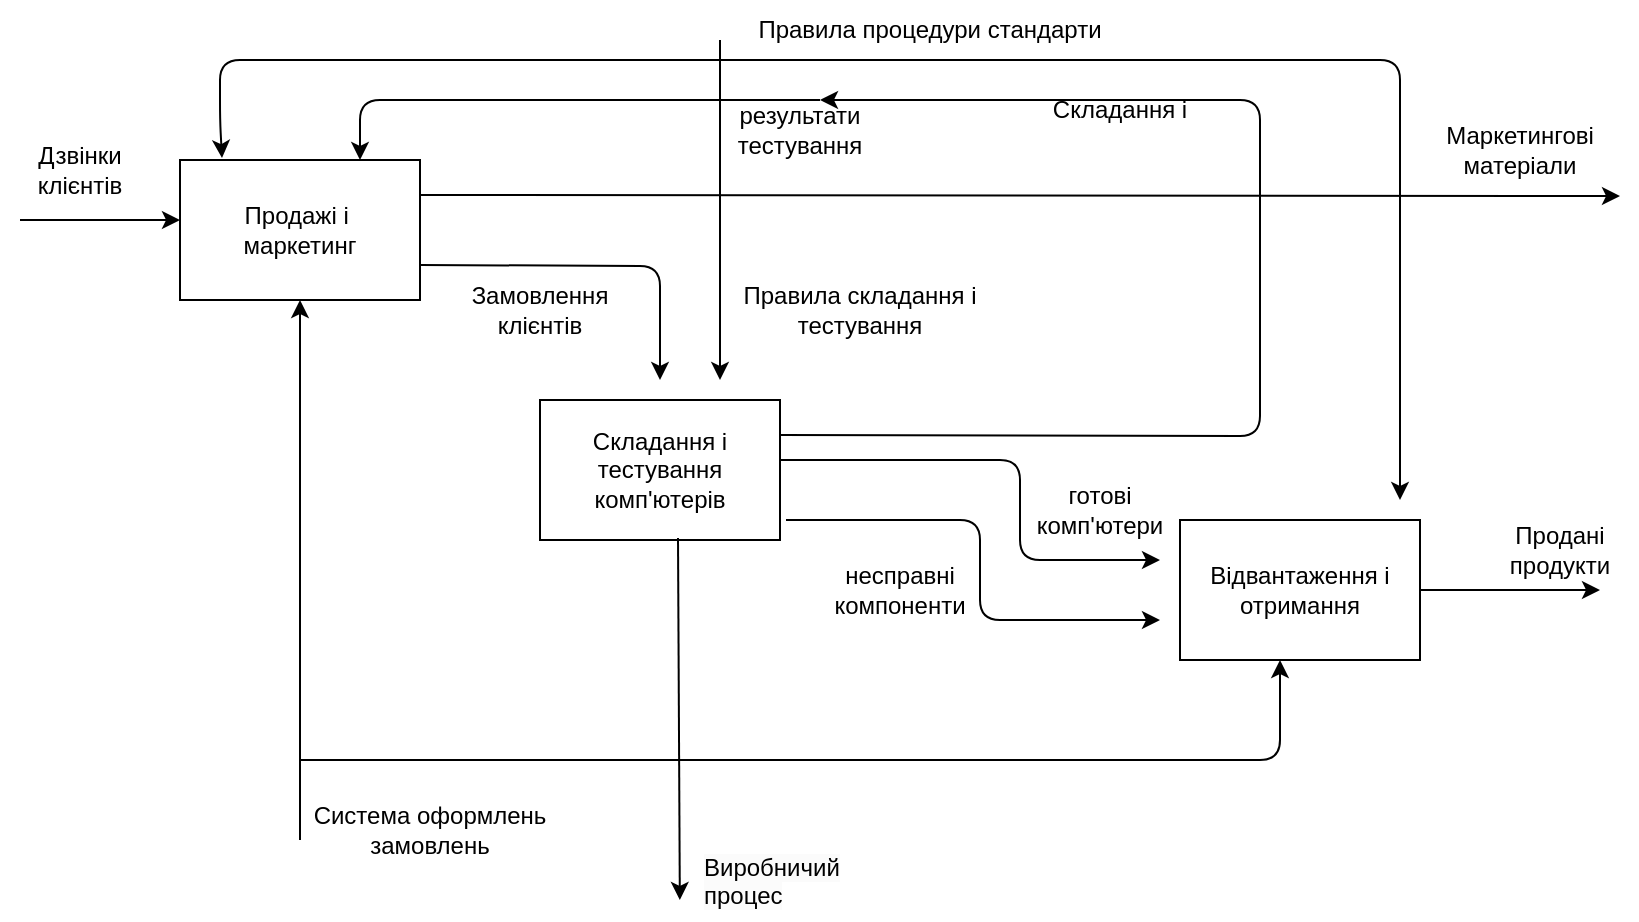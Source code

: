 <mxfile version="24.7.10">
  <diagram name="Page-1" id="c5jP8hc9qv9p4bJPvDs9">
    <mxGraphModel dx="982" dy="599" grid="1" gridSize="10" guides="1" tooltips="1" connect="1" arrows="1" fold="1" page="1" pageScale="1" pageWidth="827" pageHeight="1169" math="0" shadow="0">
      <root>
        <mxCell id="0" />
        <mxCell id="1" parent="0" />
        <mxCell id="sIQjRlm8cEmjDpu98lu_-1" value="Продажі і&amp;nbsp;&lt;div&gt;маркетинг&lt;/div&gt;" style="whiteSpace=wrap;html=1;align=center;labelBackgroundColor=none;" vertex="1" parent="1">
          <mxGeometry x="90" y="230" width="120" height="70" as="geometry" />
        </mxCell>
        <mxCell id="sIQjRlm8cEmjDpu98lu_-2" value="Складання і тестування&lt;div&gt;комп&#39;ютерів&lt;/div&gt;" style="whiteSpace=wrap;html=1;align=center;labelBackgroundColor=none;" vertex="1" parent="1">
          <mxGeometry x="270" y="350" width="120" height="70" as="geometry" />
        </mxCell>
        <mxCell id="sIQjRlm8cEmjDpu98lu_-3" value="Відвантаження і отримання" style="whiteSpace=wrap;html=1;align=center;labelBackgroundColor=none;" vertex="1" parent="1">
          <mxGeometry x="590" y="410" width="120" height="70" as="geometry" />
        </mxCell>
        <mxCell id="sIQjRlm8cEmjDpu98lu_-4" value="" style="endArrow=classic;html=1;rounded=1;" edge="1" parent="1">
          <mxGeometry width="50" height="50" relative="1" as="geometry">
            <mxPoint x="10" y="260" as="sourcePoint" />
            <mxPoint x="90" y="260" as="targetPoint" />
          </mxGeometry>
        </mxCell>
        <mxCell id="sIQjRlm8cEmjDpu98lu_-5" value="" style="endArrow=classic;html=1;rounded=1;entryX=0.5;entryY=1;entryDx=0;entryDy=0;" edge="1" parent="1" target="sIQjRlm8cEmjDpu98lu_-1">
          <mxGeometry width="50" height="50" relative="1" as="geometry">
            <mxPoint x="150" y="570" as="sourcePoint" />
            <mxPoint x="150" y="340" as="targetPoint" />
          </mxGeometry>
        </mxCell>
        <mxCell id="sIQjRlm8cEmjDpu98lu_-6" value="" style="endArrow=classic;html=1;rounded=1;" edge="1" parent="1">
          <mxGeometry width="50" height="50" relative="1" as="geometry">
            <mxPoint x="150" y="530" as="sourcePoint" />
            <mxPoint x="640" y="480" as="targetPoint" />
            <Array as="points">
              <mxPoint x="190" y="530" />
              <mxPoint x="270" y="530" />
              <mxPoint x="640" y="530" />
            </Array>
          </mxGeometry>
        </mxCell>
        <mxCell id="sIQjRlm8cEmjDpu98lu_-7" value="" style="endArrow=classic;html=1;rounded=1;exitX=1;exitY=0.5;exitDx=0;exitDy=0;" edge="1" parent="1" source="sIQjRlm8cEmjDpu98lu_-3">
          <mxGeometry width="50" height="50" relative="1" as="geometry">
            <mxPoint x="740" y="460" as="sourcePoint" />
            <mxPoint x="800" y="445" as="targetPoint" />
          </mxGeometry>
        </mxCell>
        <mxCell id="sIQjRlm8cEmjDpu98lu_-8" value="" style="endArrow=classic;html=1;rounded=1;exitX=1;exitY=0.75;exitDx=0;exitDy=0;" edge="1" parent="1" source="sIQjRlm8cEmjDpu98lu_-1">
          <mxGeometry width="50" height="50" relative="1" as="geometry">
            <mxPoint x="370" y="440" as="sourcePoint" />
            <mxPoint x="330" y="340" as="targetPoint" />
            <Array as="points">
              <mxPoint x="330" y="283" />
            </Array>
          </mxGeometry>
        </mxCell>
        <mxCell id="sIQjRlm8cEmjDpu98lu_-9" value="" style="endArrow=classic;html=1;rounded=1;exitX=1;exitY=0.25;exitDx=0;exitDy=0;" edge="1" parent="1" source="sIQjRlm8cEmjDpu98lu_-1">
          <mxGeometry width="50" height="50" relative="1" as="geometry">
            <mxPoint x="370" y="440" as="sourcePoint" />
            <mxPoint x="810" y="248" as="targetPoint" />
          </mxGeometry>
        </mxCell>
        <mxCell id="sIQjRlm8cEmjDpu98lu_-10" value="" style="endArrow=classic;html=1;rounded=1;" edge="1" parent="1">
          <mxGeometry width="50" height="50" relative="1" as="geometry">
            <mxPoint x="360" y="170" as="sourcePoint" />
            <mxPoint x="360" y="340" as="targetPoint" />
          </mxGeometry>
        </mxCell>
        <mxCell id="sIQjRlm8cEmjDpu98lu_-11" value="" style="endArrow=classic;html=1;rounded=1;exitX=1.025;exitY=0.857;exitDx=0;exitDy=0;exitPerimeter=0;" edge="1" parent="1" source="sIQjRlm8cEmjDpu98lu_-2">
          <mxGeometry width="50" height="50" relative="1" as="geometry">
            <mxPoint x="420" y="410" as="sourcePoint" />
            <mxPoint x="580" y="460" as="targetPoint" />
            <Array as="points">
              <mxPoint x="490" y="410" />
              <mxPoint x="490" y="460" />
            </Array>
          </mxGeometry>
        </mxCell>
        <mxCell id="sIQjRlm8cEmjDpu98lu_-12" value="" style="endArrow=classic;html=1;rounded=1;exitX=1.025;exitY=0.857;exitDx=0;exitDy=0;exitPerimeter=0;" edge="1" parent="1">
          <mxGeometry width="50" height="50" relative="1" as="geometry">
            <mxPoint x="390" y="380" as="sourcePoint" />
            <mxPoint x="580" y="430" as="targetPoint" />
            <Array as="points">
              <mxPoint x="510" y="380" />
              <mxPoint x="510" y="430" />
            </Array>
          </mxGeometry>
        </mxCell>
        <mxCell id="sIQjRlm8cEmjDpu98lu_-13" value="" style="endArrow=classic;html=1;rounded=1;exitX=1;exitY=0.25;exitDx=0;exitDy=0;" edge="1" parent="1" source="sIQjRlm8cEmjDpu98lu_-2">
          <mxGeometry width="50" height="50" relative="1" as="geometry">
            <mxPoint x="420" y="410" as="sourcePoint" />
            <mxPoint x="410" y="200" as="targetPoint" />
            <Array as="points">
              <mxPoint x="630" y="368" />
              <mxPoint x="630" y="200" />
            </Array>
          </mxGeometry>
        </mxCell>
        <mxCell id="sIQjRlm8cEmjDpu98lu_-14" value="" style="endArrow=classic;html=1;rounded=1;entryX=0.75;entryY=0;entryDx=0;entryDy=0;" edge="1" parent="1" target="sIQjRlm8cEmjDpu98lu_-1">
          <mxGeometry width="50" height="50" relative="1" as="geometry">
            <mxPoint x="410" y="200" as="sourcePoint" />
            <mxPoint x="470" y="360" as="targetPoint" />
            <Array as="points">
              <mxPoint x="300" y="200" />
              <mxPoint x="210" y="200" />
              <mxPoint x="180" y="200" />
            </Array>
          </mxGeometry>
        </mxCell>
        <mxCell id="sIQjRlm8cEmjDpu98lu_-15" value="" style="endArrow=classic;html=1;rounded=1;entryX=0.175;entryY=-0.014;entryDx=0;entryDy=0;entryPerimeter=0;" edge="1" parent="1" target="sIQjRlm8cEmjDpu98lu_-1">
          <mxGeometry width="50" height="50" relative="1" as="geometry">
            <mxPoint x="360" y="180" as="sourcePoint" />
            <mxPoint x="470" y="360" as="targetPoint" />
            <Array as="points">
              <mxPoint x="110" y="180" />
              <mxPoint x="110" y="210" />
            </Array>
          </mxGeometry>
        </mxCell>
        <mxCell id="sIQjRlm8cEmjDpu98lu_-16" value="" style="endArrow=classic;html=1;rounded=1;" edge="1" parent="1">
          <mxGeometry width="50" height="50" relative="1" as="geometry">
            <mxPoint x="360" y="180" as="sourcePoint" />
            <mxPoint x="700" y="400" as="targetPoint" />
            <Array as="points">
              <mxPoint x="700" y="180" />
              <mxPoint x="700" y="340" />
            </Array>
          </mxGeometry>
        </mxCell>
        <mxCell id="sIQjRlm8cEmjDpu98lu_-17" value="Система оформлень замовлень" style="text;html=1;align=center;verticalAlign=middle;whiteSpace=wrap;rounded=0;" vertex="1" parent="1">
          <mxGeometry x="150" y="540" width="130" height="50" as="geometry" />
        </mxCell>
        <mxCell id="sIQjRlm8cEmjDpu98lu_-18" value="Продані продукти" style="text;html=1;align=center;verticalAlign=middle;whiteSpace=wrap;rounded=0;" vertex="1" parent="1">
          <mxGeometry x="750" y="410" width="60" height="30" as="geometry" />
        </mxCell>
        <mxCell id="sIQjRlm8cEmjDpu98lu_-19" value="Дзвінки клієнтів" style="text;html=1;align=center;verticalAlign=middle;whiteSpace=wrap;rounded=0;" vertex="1" parent="1">
          <mxGeometry y="220" width="80" height="30" as="geometry" />
        </mxCell>
        <mxCell id="sIQjRlm8cEmjDpu98lu_-20" value="Правила процедури стандарти" style="text;html=1;align=center;verticalAlign=middle;whiteSpace=wrap;rounded=0;" vertex="1" parent="1">
          <mxGeometry x="360" y="150" width="210" height="30" as="geometry" />
        </mxCell>
        <mxCell id="sIQjRlm8cEmjDpu98lu_-21" value="Маркетингові&lt;div&gt;матеріали&lt;/div&gt;" style="text;html=1;align=center;verticalAlign=middle;whiteSpace=wrap;rounded=0;" vertex="1" parent="1">
          <mxGeometry x="730" y="210" width="60" height="30" as="geometry" />
        </mxCell>
        <mxCell id="sIQjRlm8cEmjDpu98lu_-22" value="готові комп&#39;ютери" style="text;html=1;align=center;verticalAlign=middle;whiteSpace=wrap;rounded=0;" vertex="1" parent="1">
          <mxGeometry x="520" y="390" width="60" height="30" as="geometry" />
        </mxCell>
        <mxCell id="sIQjRlm8cEmjDpu98lu_-23" value="несправні компоненти" style="text;html=1;align=center;verticalAlign=middle;whiteSpace=wrap;rounded=0;" vertex="1" parent="1">
          <mxGeometry x="420" y="430" width="60" height="30" as="geometry" />
        </mxCell>
        <mxCell id="sIQjRlm8cEmjDpu98lu_-24" value="Замовлення клієнтів" style="text;html=1;align=center;verticalAlign=middle;whiteSpace=wrap;rounded=0;" vertex="1" parent="1">
          <mxGeometry x="240" y="290" width="60" height="30" as="geometry" />
        </mxCell>
        <mxCell id="sIQjRlm8cEmjDpu98lu_-25" value="Правила складання і тестування" style="text;html=1;align=center;verticalAlign=middle;whiteSpace=wrap;rounded=0;" vertex="1" parent="1">
          <mxGeometry x="360" y="290" width="140" height="30" as="geometry" />
        </mxCell>
        <mxCell id="sIQjRlm8cEmjDpu98lu_-26" value="Складання і" style="text;html=1;align=center;verticalAlign=middle;whiteSpace=wrap;rounded=0;" vertex="1" parent="1">
          <mxGeometry x="510" y="190" width="100" height="30" as="geometry" />
        </mxCell>
        <mxCell id="sIQjRlm8cEmjDpu98lu_-27" value="результати тестування" style="text;html=1;align=center;verticalAlign=middle;whiteSpace=wrap;rounded=0;" vertex="1" parent="1">
          <mxGeometry x="350" y="200" width="100" height="30" as="geometry" />
        </mxCell>
        <mxCell id="sIQjRlm8cEmjDpu98lu_-28" value="" style="endArrow=classic;html=1;rounded=1;exitX=0.575;exitY=0.986;exitDx=0;exitDy=0;exitPerimeter=0;" edge="1" parent="1" source="sIQjRlm8cEmjDpu98lu_-2">
          <mxGeometry width="50" height="50" relative="1" as="geometry">
            <mxPoint x="260" y="340" as="sourcePoint" />
            <mxPoint x="339.923" y="600" as="targetPoint" />
          </mxGeometry>
        </mxCell>
        <mxCell id="sIQjRlm8cEmjDpu98lu_-29" value="&lt;span style=&quot;caret-color: rgb(0, 0, 0); color: rgb(0, 0, 0); font-family: Helvetica; font-size: 12px; font-style: normal; font-variant-caps: normal; font-weight: 400; letter-spacing: normal; orphans: auto; text-align: center; text-indent: 0px; text-transform: none; white-space: normal; widows: auto; word-spacing: 0px; -webkit-text-stroke-width: 0px; background-color: rgb(251, 251, 251); text-decoration: none; display: inline !important; float: none;&quot;&gt;Виробничий процес&lt;/span&gt;" style="text;whiteSpace=wrap;html=1;" vertex="1" parent="1">
          <mxGeometry x="350" y="570" width="70" height="40" as="geometry" />
        </mxCell>
      </root>
    </mxGraphModel>
  </diagram>
</mxfile>
